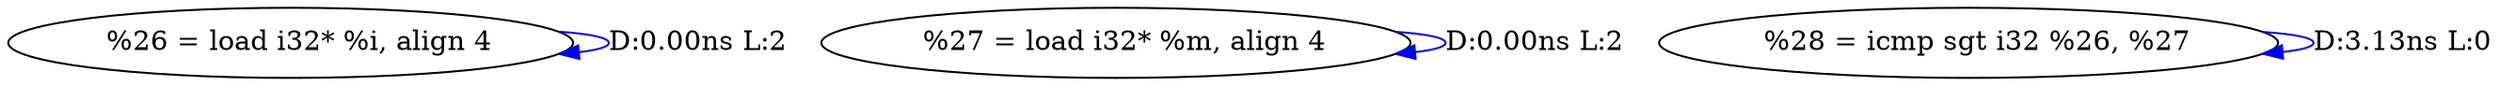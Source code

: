 digraph {
Node0x2d07840[label="  %26 = load i32* %i, align 4"];
Node0x2d07840 -> Node0x2d07840[label="D:0.00ns L:2",color=blue];
Node0x2d07920[label="  %27 = load i32* %m, align 4"];
Node0x2d07920 -> Node0x2d07920[label="D:0.00ns L:2",color=blue];
Node0x2d07a00[label="  %28 = icmp sgt i32 %26, %27"];
Node0x2d07a00 -> Node0x2d07a00[label="D:3.13ns L:0",color=blue];
}
